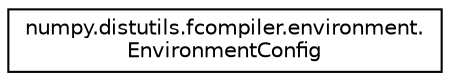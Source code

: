 digraph "Graphical Class Hierarchy"
{
 // LATEX_PDF_SIZE
  edge [fontname="Helvetica",fontsize="10",labelfontname="Helvetica",labelfontsize="10"];
  node [fontname="Helvetica",fontsize="10",shape=record];
  rankdir="LR";
  Node0 [label="numpy.distutils.fcompiler.environment.\lEnvironmentConfig",height=0.2,width=0.4,color="black", fillcolor="white", style="filled",URL="$classnumpy_1_1distutils_1_1fcompiler_1_1environment_1_1EnvironmentConfig.html",tooltip=" "];
}
